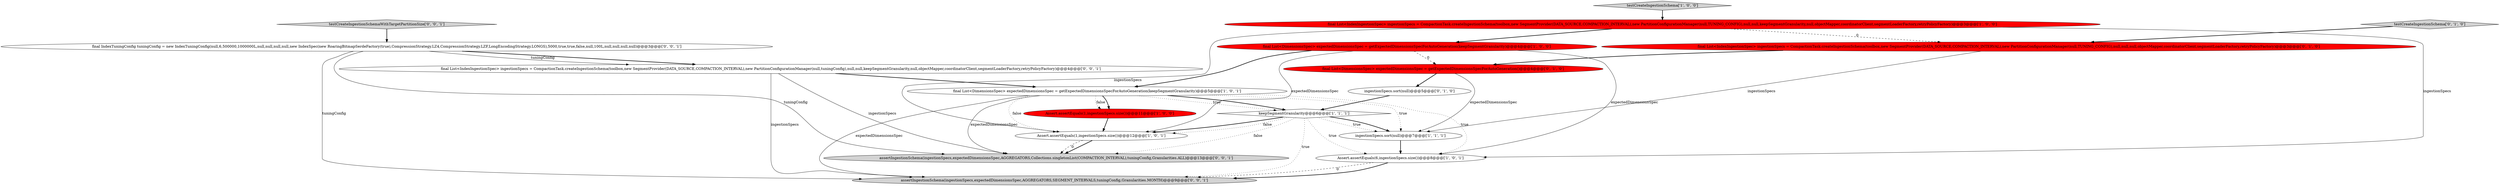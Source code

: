 digraph {
14 [style = filled, label = "final IndexTuningConfig tuningConfig = new IndexTuningConfig(null,6,500000,1000000L,null,null,null,null,new IndexSpec(new RoaringBitmapSerdeFactory(true),CompressionStrategy.LZ4,CompressionStrategy.LZF,LongEncodingStrategy.LONGS),5000,true,true,false,null,100L,null,null,null,null)@@@3@@@['0', '0', '1']", fillcolor = white, shape = ellipse image = "AAA0AAABBB3BBB"];
0 [style = filled, label = "testCreateIngestionSchema['1', '0', '0']", fillcolor = lightgray, shape = diamond image = "AAA0AAABBB1BBB"];
3 [style = filled, label = "Assert.assertEquals(1,ingestionSpecs.size())@@@12@@@['1', '0', '1']", fillcolor = white, shape = ellipse image = "AAA0AAABBB1BBB"];
1 [style = filled, label = "ingestionSpecs.sort(null)@@@7@@@['1', '1', '1']", fillcolor = white, shape = ellipse image = "AAA0AAABBB1BBB"];
6 [style = filled, label = "Assert.assertEquals(1,ingestionSpecs.size())@@@11@@@['1', '0', '0']", fillcolor = red, shape = ellipse image = "AAA1AAABBB1BBB"];
12 [style = filled, label = "final List<DimensionsSpec> expectedDimensionsSpec = getExpectedDimensionsSpecForAutoGeneration()@@@4@@@['0', '1', '0']", fillcolor = red, shape = ellipse image = "AAA1AAABBB2BBB"];
13 [style = filled, label = "assertIngestionSchema(ingestionSpecs,expectedDimensionsSpec,AGGREGATORS,SEGMENT_INTERVALS,tuningConfig,Granularities.MONTH)@@@9@@@['0', '0', '1']", fillcolor = lightgray, shape = ellipse image = "AAA0AAABBB3BBB"];
11 [style = filled, label = "testCreateIngestionSchema['0', '1', '0']", fillcolor = lightgray, shape = diamond image = "AAA0AAABBB2BBB"];
9 [style = filled, label = "final List<IndexIngestionSpec> ingestionSpecs = CompactionTask.createIngestionSchema(toolbox,new SegmentProvider(DATA_SOURCE,COMPACTION_INTERVAL),new PartitionConfigurationManager(null,TUNING_CONFIG),null,null,null,objectMapper,coordinatorClient,segmentLoaderFactory,retryPolicyFactory)@@@3@@@['0', '1', '0']", fillcolor = red, shape = ellipse image = "AAA1AAABBB2BBB"];
15 [style = filled, label = "testCreateIngestionSchemaWithTargetPartitionSize['0', '0', '1']", fillcolor = lightgray, shape = diamond image = "AAA0AAABBB3BBB"];
8 [style = filled, label = "final List<IndexIngestionSpec> ingestionSpecs = CompactionTask.createIngestionSchema(toolbox,new SegmentProvider(DATA_SOURCE,COMPACTION_INTERVAL),new PartitionConfigurationManager(null,TUNING_CONFIG),null,null,keepSegmentGranularity,null,objectMapper,coordinatorClient,segmentLoaderFactory,retryPolicyFactory)@@@3@@@['1', '0', '0']", fillcolor = red, shape = ellipse image = "AAA1AAABBB1BBB"];
7 [style = filled, label = "keepSegmentGranularity@@@6@@@['1', '1', '1']", fillcolor = white, shape = diamond image = "AAA0AAABBB1BBB"];
10 [style = filled, label = "ingestionSpecs.sort(null)@@@5@@@['0', '1', '0']", fillcolor = white, shape = ellipse image = "AAA0AAABBB2BBB"];
16 [style = filled, label = "final List<IndexIngestionSpec> ingestionSpecs = CompactionTask.createIngestionSchema(toolbox,new SegmentProvider(DATA_SOURCE,COMPACTION_INTERVAL),new PartitionConfigurationManager(null,tuningConfig),null,null,keepSegmentGranularity,null,objectMapper,coordinatorClient,segmentLoaderFactory,retryPolicyFactory)@@@4@@@['0', '0', '1']", fillcolor = white, shape = ellipse image = "AAA0AAABBB3BBB"];
17 [style = filled, label = "assertIngestionSchema(ingestionSpecs,expectedDimensionsSpec,AGGREGATORS,Collections.singletonList(COMPACTION_INTERVAL),tuningConfig,Granularities.ALL)@@@13@@@['0', '0', '1']", fillcolor = lightgray, shape = ellipse image = "AAA0AAABBB3BBB"];
2 [style = filled, label = "final List<DimensionsSpec> expectedDimensionsSpec = getExpectedDimensionsSpecForAutoGeneration(keepSegmentGranularity)@@@4@@@['1', '0', '0']", fillcolor = red, shape = ellipse image = "AAA1AAABBB1BBB"];
4 [style = filled, label = "Assert.assertEquals(6,ingestionSpecs.size())@@@8@@@['1', '0', '1']", fillcolor = white, shape = ellipse image = "AAA0AAABBB1BBB"];
5 [style = filled, label = "final List<DimensionsSpec> expectedDimensionsSpec = getExpectedDimensionsSpecForAutoGeneration(keepSegmentGranularity)@@@5@@@['1', '0', '1']", fillcolor = white, shape = ellipse image = "AAA0AAABBB1BBB"];
14->16 [style = bold, label=""];
6->3 [style = bold, label=""];
1->4 [style = bold, label=""];
7->1 [style = bold, label=""];
3->17 [style = dashed, label="0"];
15->14 [style = bold, label=""];
14->17 [style = solid, label="tuningConfig"];
7->3 [style = dotted, label="false"];
16->13 [style = solid, label="ingestionSpecs"];
7->13 [style = dotted, label="true"];
5->1 [style = dotted, label="true"];
4->13 [style = bold, label=""];
7->17 [style = dotted, label="false"];
14->13 [style = solid, label="tuningConfig"];
8->3 [style = solid, label="ingestionSpecs"];
5->17 [style = solid, label="expectedDimensionsSpec"];
9->1 [style = solid, label="ingestionSpecs"];
12->1 [style = solid, label="expectedDimensionsSpec"];
2->4 [style = solid, label="expectedDimensionsSpec"];
11->9 [style = bold, label=""];
10->7 [style = bold, label=""];
7->3 [style = bold, label=""];
5->4 [style = dotted, label="true"];
8->9 [style = dashed, label="0"];
2->12 [style = dashed, label="0"];
12->10 [style = bold, label=""];
16->17 [style = solid, label="ingestionSpecs"];
5->6 [style = bold, label=""];
8->4 [style = solid, label="ingestionSpecs"];
8->2 [style = bold, label=""];
5->6 [style = dotted, label="false"];
5->7 [style = dotted, label="true"];
7->4 [style = dotted, label="true"];
0->8 [style = bold, label=""];
5->13 [style = solid, label="expectedDimensionsSpec"];
5->3 [style = dotted, label="false"];
16->5 [style = bold, label=""];
5->7 [style = bold, label=""];
3->17 [style = bold, label=""];
9->12 [style = bold, label=""];
14->16 [style = solid, label="tuningConfig"];
2->3 [style = solid, label="expectedDimensionsSpec"];
7->1 [style = dotted, label="true"];
4->13 [style = dashed, label="0"];
2->5 [style = bold, label=""];
}

